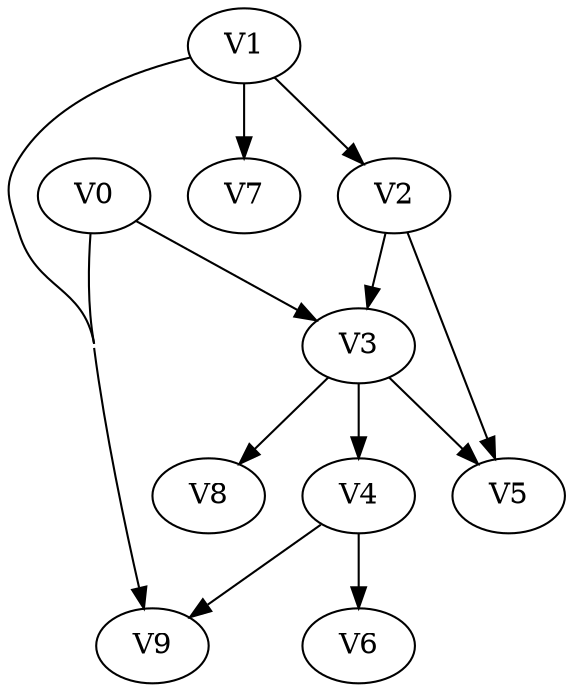 strict digraph my_dotgraph {
concentrate=True;
V0;
V1;
V2;
V3;
V4;
V5;
V6;
V7;
V8;
V9;
V0 -> V3;
V0 -> V9;
V1 -> V2;
V1 -> V7;
V1 -> V9;
V2 -> V3;
V2 -> V5;
V3 -> V4;
V3 -> V5;
V3 -> V8;
V4 -> V6;
V4 -> V9;
V5 
}